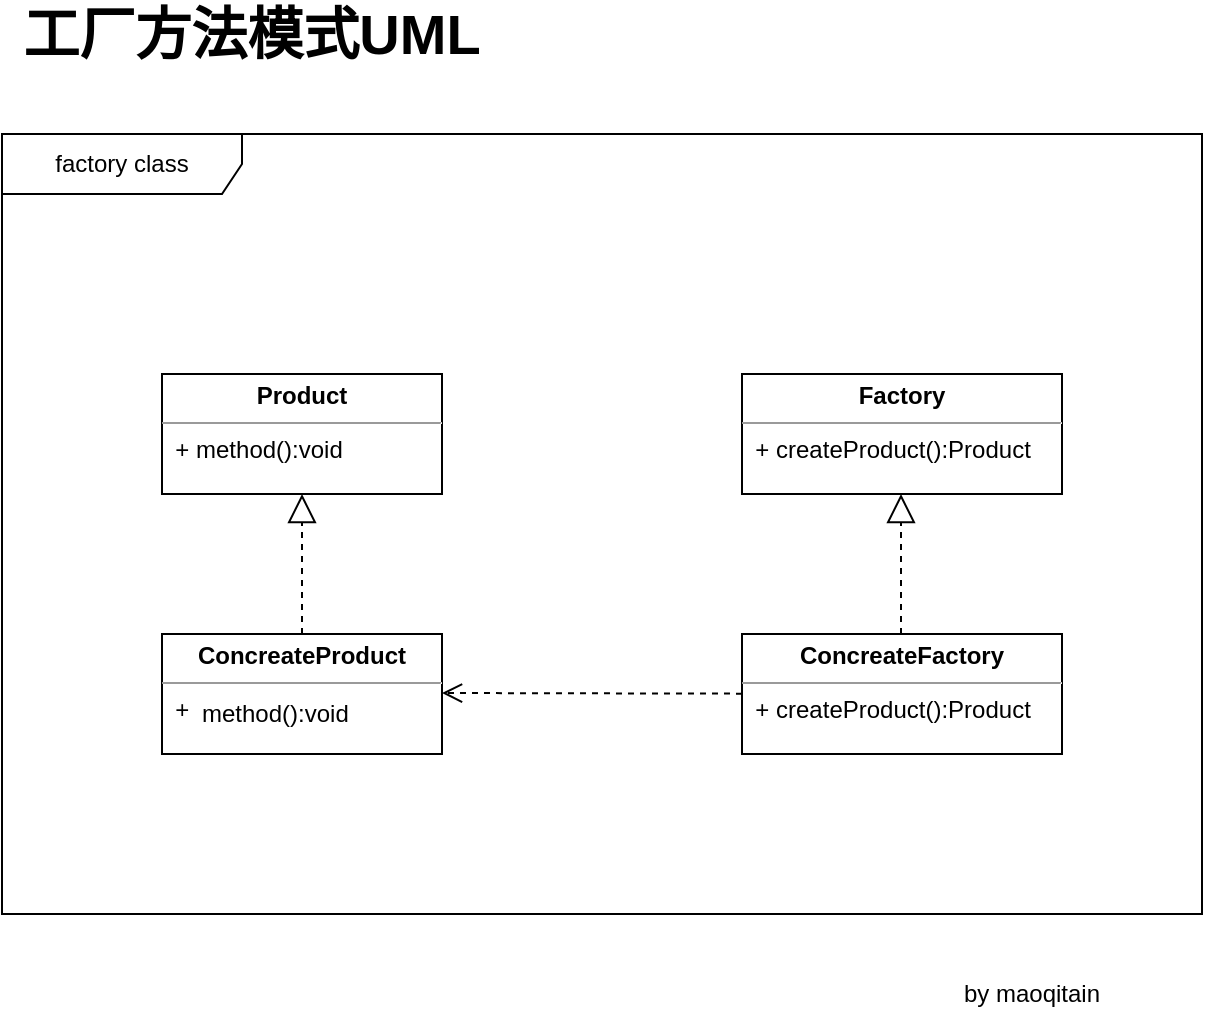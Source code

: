 <mxfile version="14.2.9" type="device"><diagram id="c9feSTyE3YZimHP-3Bcg" name="Page-1"><mxGraphModel dx="648" dy="689" grid="1" gridSize="10" guides="1" tooltips="1" connect="1" arrows="1" fold="1" page="1" pageScale="1" pageWidth="827" pageHeight="1169" background="#ffffff" math="0" shadow="0"><root><mxCell id="0"/><mxCell id="1" parent="0"/><mxCell id="EgUmtHirpqXrSloIb4aC-1" value="factory class" style="shape=umlFrame;whiteSpace=wrap;html=1;width=120;height=30;" vertex="1" parent="1"><mxGeometry x="90" y="90" width="600" height="390" as="geometry"/></mxCell><mxCell id="EgUmtHirpqXrSloIb4aC-2" value="&lt;p style=&quot;margin: 0px ; margin-top: 4px ; text-align: center&quot;&gt;&lt;b&gt;Product&lt;/b&gt;&lt;/p&gt;&lt;hr size=&quot;1&quot;&gt;&lt;div style=&quot;height: 2px&quot;&gt;&amp;nbsp; + method():void&lt;/div&gt;" style="verticalAlign=top;align=left;overflow=fill;fontSize=12;fontFamily=Helvetica;html=1;" vertex="1" parent="1"><mxGeometry x="170" y="210" width="140" height="60" as="geometry"/></mxCell><mxCell id="EgUmtHirpqXrSloIb4aC-3" value="&lt;p style=&quot;margin: 0px ; margin-top: 4px ; text-align: center&quot;&gt;&lt;b&gt;Factory&lt;/b&gt;&lt;/p&gt;&lt;hr size=&quot;1&quot;&gt;&lt;div style=&quot;height: 2px&quot;&gt;&amp;nbsp; + createProduct():Product&lt;/div&gt;" style="verticalAlign=top;align=left;overflow=fill;fontSize=12;fontFamily=Helvetica;html=1;" vertex="1" parent="1"><mxGeometry x="460" y="210" width="160" height="60" as="geometry"/></mxCell><mxCell id="EgUmtHirpqXrSloIb4aC-4" value="&lt;p style=&quot;margin: 0px ; margin-top: 4px ; text-align: center&quot;&gt;&lt;b&gt;ConcreateProduct&lt;/b&gt;&lt;/p&gt;&lt;hr size=&quot;1&quot;&gt;&lt;div style=&quot;height: 2px&quot;&gt;&amp;nbsp; +&amp;nbsp;&amp;nbsp;&lt;/div&gt;&amp;nbsp; &amp;nbsp; &amp;nbsp; method():void" style="verticalAlign=top;align=left;overflow=fill;fontSize=12;fontFamily=Helvetica;html=1;" vertex="1" parent="1"><mxGeometry x="170" y="340" width="140" height="60" as="geometry"/></mxCell><mxCell id="EgUmtHirpqXrSloIb4aC-5" value="&lt;p style=&quot;margin: 0px ; margin-top: 4px ; text-align: center&quot;&gt;&lt;b&gt;ConcreateFactory&lt;/b&gt;&lt;/p&gt;&lt;hr size=&quot;1&quot;&gt;&lt;div style=&quot;height: 2px&quot;&gt;&amp;nbsp; + createProduct():Product&lt;/div&gt;" style="verticalAlign=top;align=left;overflow=fill;fontSize=12;fontFamily=Helvetica;html=1;" vertex="1" parent="1"><mxGeometry x="460" y="340" width="160" height="60" as="geometry"/></mxCell><mxCell id="EgUmtHirpqXrSloIb4aC-6" value="" style="html=1;verticalAlign=bottom;endArrow=open;dashed=1;endSize=8;" edge="1" parent="1" source="EgUmtHirpqXrSloIb4aC-5"><mxGeometry relative="1" as="geometry"><mxPoint x="390" y="369.5" as="sourcePoint"/><mxPoint x="310" y="369.5" as="targetPoint"/></mxGeometry></mxCell><mxCell id="EgUmtHirpqXrSloIb4aC-7" value="" style="endArrow=block;dashed=1;endFill=0;endSize=12;html=1;entryX=0.5;entryY=1;entryDx=0;entryDy=0;exitX=0.5;exitY=0;exitDx=0;exitDy=0;" edge="1" parent="1" source="EgUmtHirpqXrSloIb4aC-4" target="EgUmtHirpqXrSloIb4aC-2"><mxGeometry width="160" relative="1" as="geometry"><mxPoint x="340" y="230" as="sourcePoint"/><mxPoint x="500" y="230" as="targetPoint"/></mxGeometry></mxCell><mxCell id="EgUmtHirpqXrSloIb4aC-8" value="" style="endArrow=block;dashed=1;endFill=0;endSize=12;html=1;entryX=0.5;entryY=1;entryDx=0;entryDy=0;exitX=0.5;exitY=0;exitDx=0;exitDy=0;" edge="1" parent="1"><mxGeometry width="160" relative="1" as="geometry"><mxPoint x="539.5" y="340" as="sourcePoint"/><mxPoint x="539.5" y="270" as="targetPoint"/></mxGeometry></mxCell><mxCell id="EgUmtHirpqXrSloIb4aC-9" value="&lt;b&gt;&lt;font style=&quot;font-size: 28px&quot;&gt;工厂方法模式UML&lt;/font&gt;&lt;/b&gt;" style="text;html=1;strokeColor=none;fillColor=none;align=center;verticalAlign=middle;whiteSpace=wrap;rounded=0;" vertex="1" parent="1"><mxGeometry x="90" y="30" width="250" height="20" as="geometry"/></mxCell><mxCell id="EgUmtHirpqXrSloIb4aC-10" value="by maoqitain" style="text;html=1;strokeColor=none;fillColor=none;align=center;verticalAlign=middle;whiteSpace=wrap;rounded=0;" vertex="1" parent="1"><mxGeometry x="540" y="510" width="130" height="20" as="geometry"/></mxCell></root></mxGraphModel></diagram></mxfile>